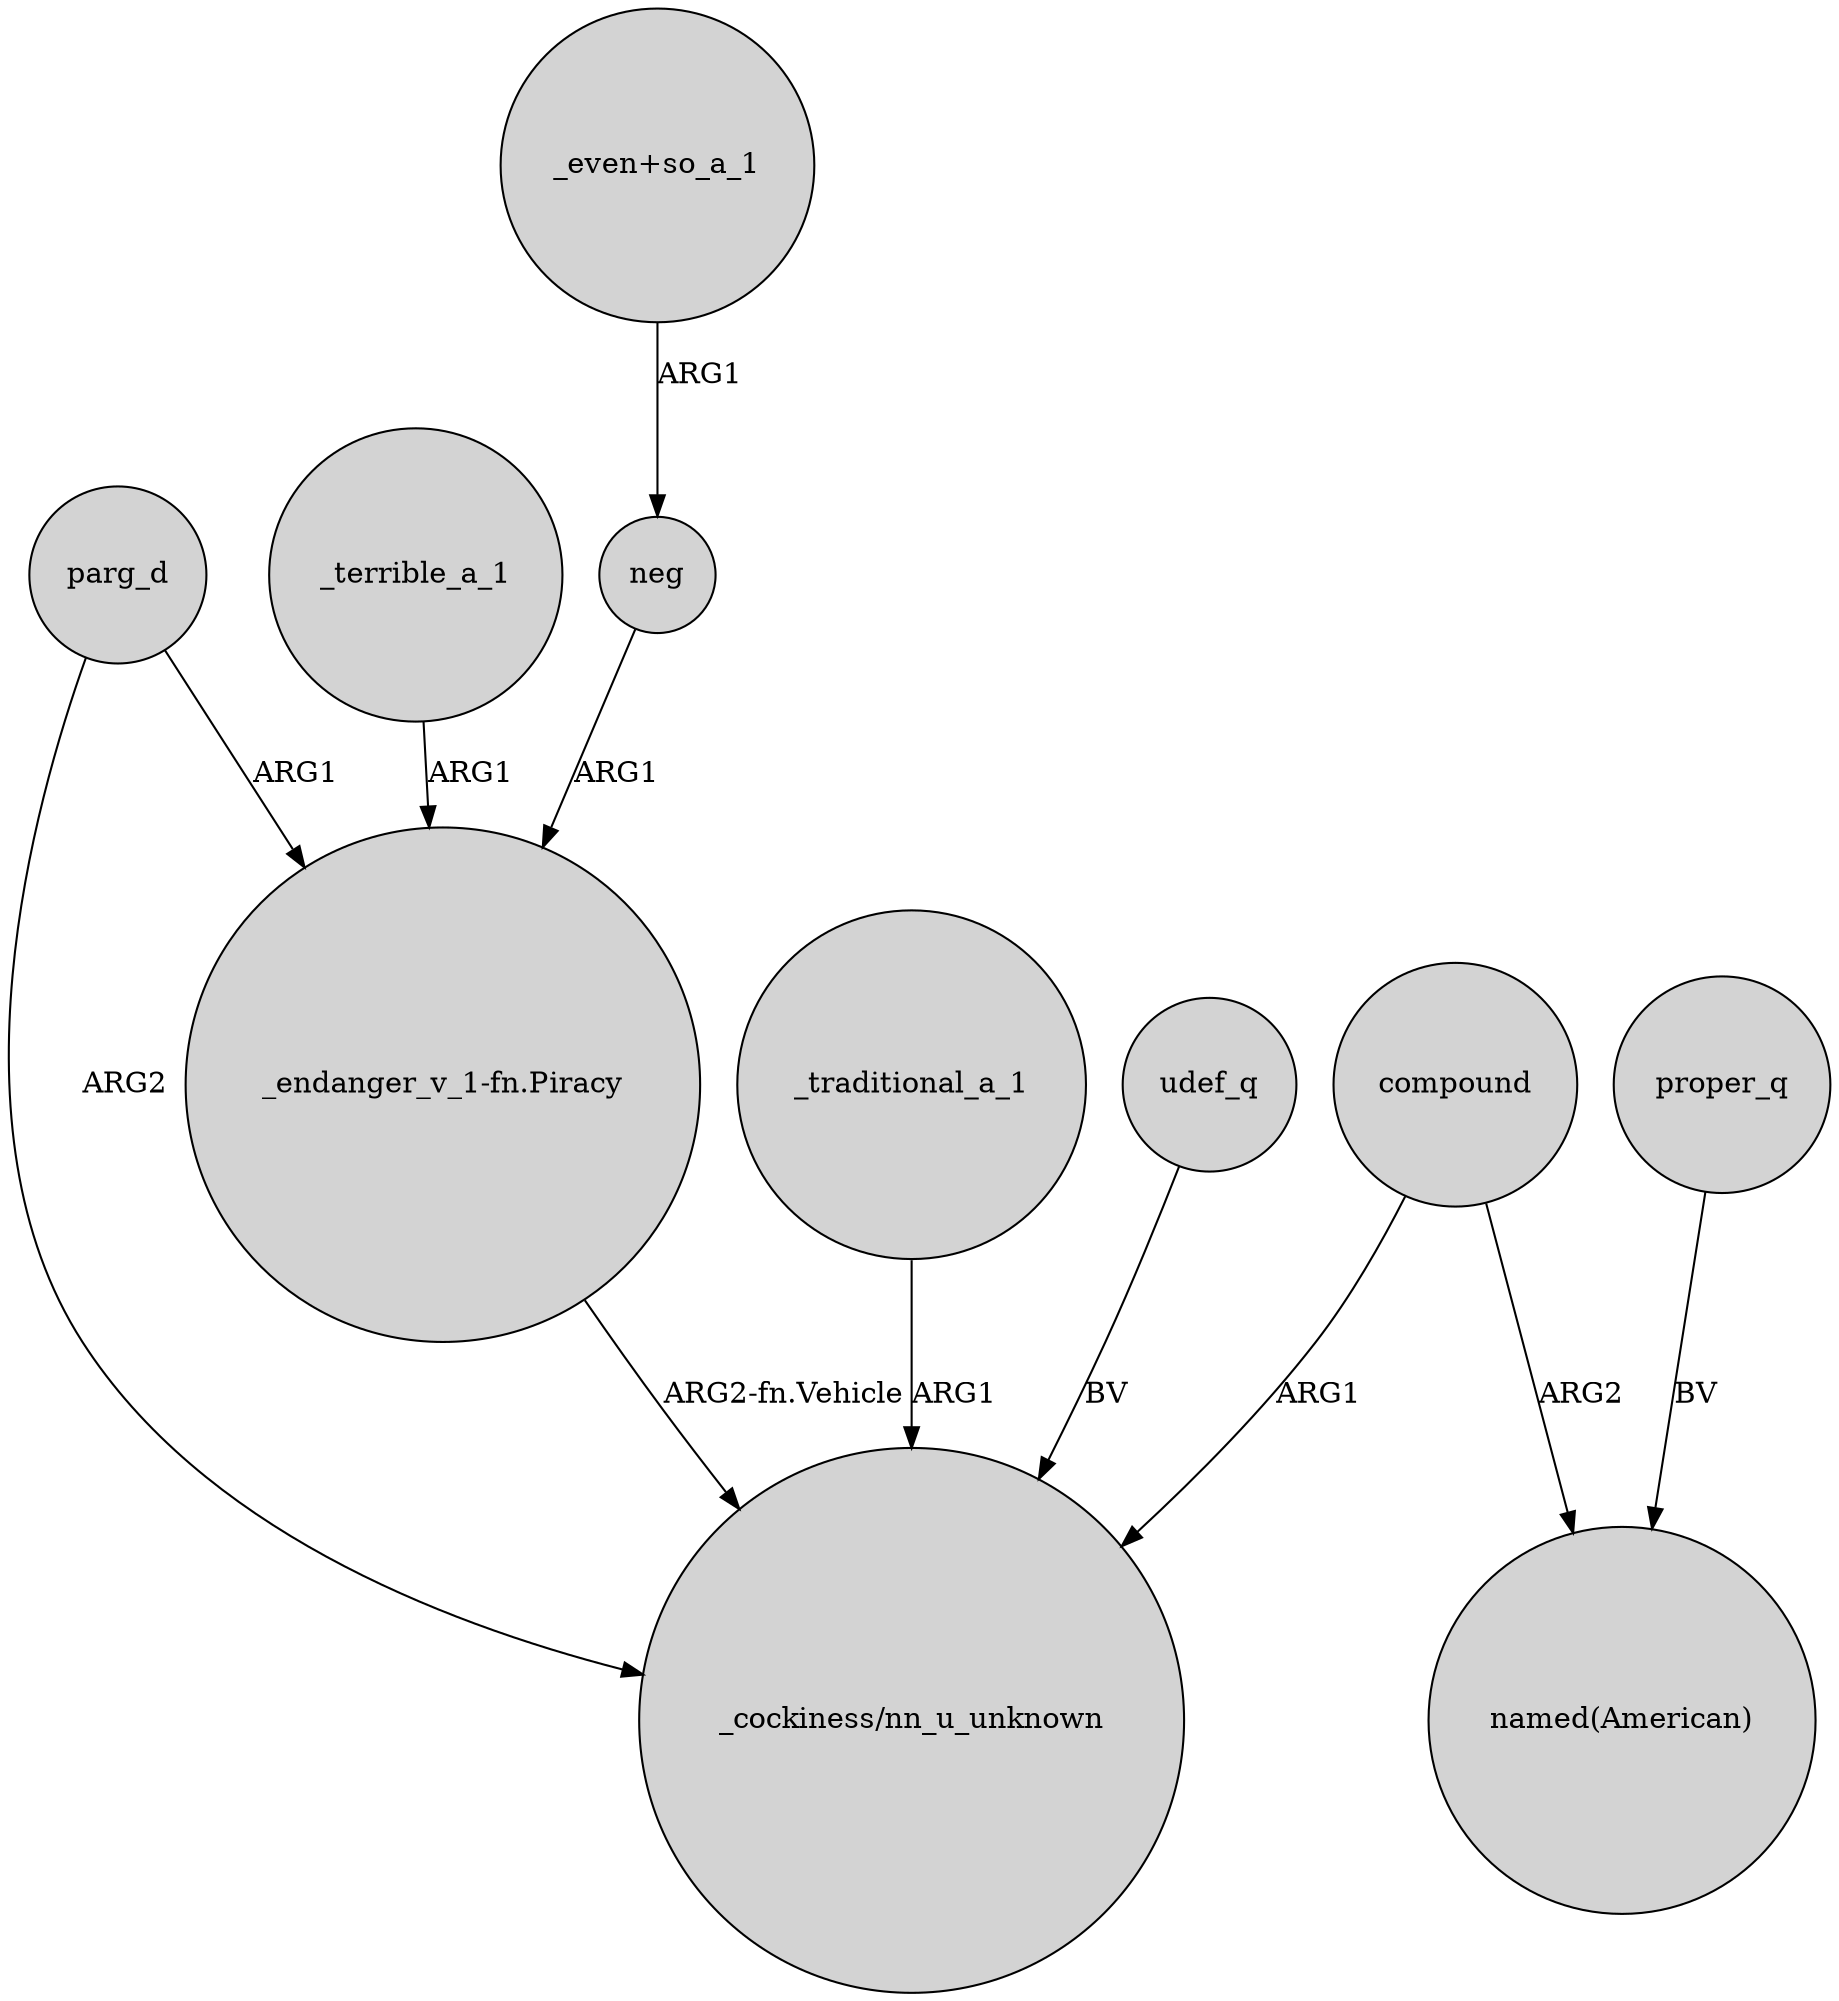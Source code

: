 digraph {
	node [shape=circle style=filled]
	parg_d -> "_endanger_v_1-fn.Piracy" [label=ARG1]
	compound -> "_cockiness/nn_u_unknown" [label=ARG1]
	_terrible_a_1 -> "_endanger_v_1-fn.Piracy" [label=ARG1]
	"_even+so_a_1" -> neg [label=ARG1]
	parg_d -> "_cockiness/nn_u_unknown" [label=ARG2]
	compound -> "named(American)" [label=ARG2]
	proper_q -> "named(American)" [label=BV]
	neg -> "_endanger_v_1-fn.Piracy" [label=ARG1]
	_traditional_a_1 -> "_cockiness/nn_u_unknown" [label=ARG1]
	udef_q -> "_cockiness/nn_u_unknown" [label=BV]
	"_endanger_v_1-fn.Piracy" -> "_cockiness/nn_u_unknown" [label="ARG2-fn.Vehicle"]
}
